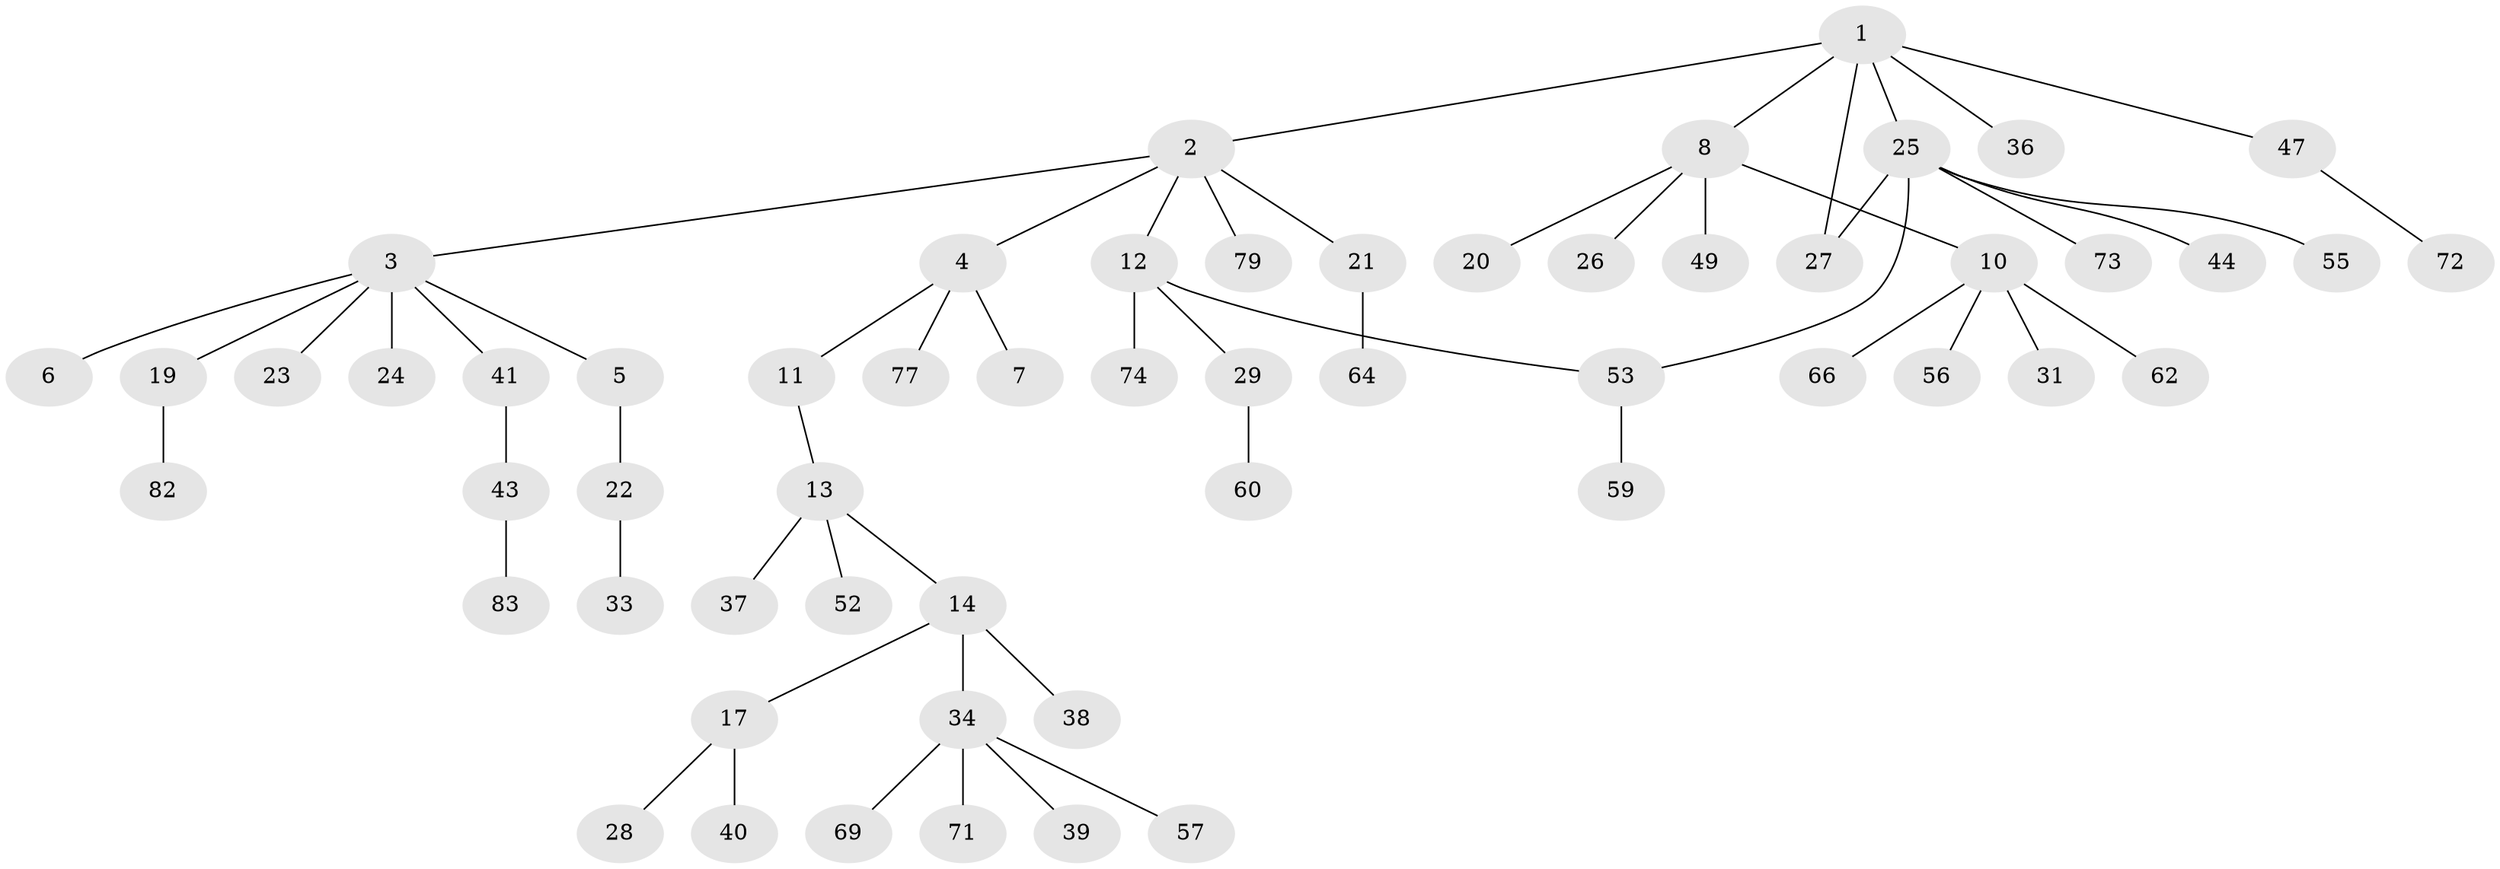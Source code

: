 // original degree distribution, {5: 0.04819277108433735, 6: 0.012048192771084338, 4: 0.10843373493975904, 3: 0.08433734939759036, 2: 0.27710843373493976, 1: 0.46987951807228917}
// Generated by graph-tools (version 1.1) at 2025/41/03/06/25 10:41:26]
// undirected, 57 vertices, 58 edges
graph export_dot {
graph [start="1"]
  node [color=gray90,style=filled];
  1 [super="+30"];
  2 [super="+9"];
  3 [super="+18"];
  4 [super="+68"];
  5 [super="+46"];
  6 [super="+75"];
  7;
  8 [super="+15"];
  10 [super="+35"];
  11;
  12 [super="+42"];
  13 [super="+32"];
  14 [super="+16"];
  17 [super="+58"];
  19;
  20;
  21 [super="+61"];
  22 [super="+63"];
  23;
  24;
  25 [super="+70"];
  26;
  27 [super="+81"];
  28;
  29 [super="+45"];
  31;
  33 [super="+80"];
  34 [super="+48"];
  36;
  37;
  38;
  39;
  40 [super="+50"];
  41 [super="+54"];
  43 [super="+51"];
  44;
  47;
  49 [super="+67"];
  52;
  53;
  55 [super="+65"];
  56;
  57 [super="+76"];
  59;
  60;
  62 [super="+78"];
  64;
  66;
  69;
  71;
  72;
  73;
  74;
  77;
  79;
  82;
  83;
  1 -- 2;
  1 -- 8;
  1 -- 25;
  1 -- 27;
  1 -- 36;
  1 -- 47;
  2 -- 3;
  2 -- 4;
  2 -- 21;
  2 -- 79;
  2 -- 12;
  3 -- 5;
  3 -- 6;
  3 -- 24;
  3 -- 19;
  3 -- 41;
  3 -- 23;
  4 -- 7;
  4 -- 11;
  4 -- 77;
  5 -- 22;
  8 -- 10;
  8 -- 49;
  8 -- 26;
  8 -- 20;
  10 -- 31;
  10 -- 56;
  10 -- 66;
  10 -- 62;
  11 -- 13;
  12 -- 29;
  12 -- 53;
  12 -- 74;
  13 -- 14;
  13 -- 37;
  13 -- 52;
  14 -- 38;
  14 -- 17;
  14 -- 34;
  17 -- 28;
  17 -- 40;
  19 -- 82;
  21 -- 64;
  22 -- 33;
  25 -- 44;
  25 -- 55;
  25 -- 53;
  25 -- 73;
  25 -- 27;
  29 -- 60;
  34 -- 39;
  34 -- 57;
  34 -- 69;
  34 -- 71;
  41 -- 43;
  43 -- 83;
  47 -- 72;
  53 -- 59;
}
